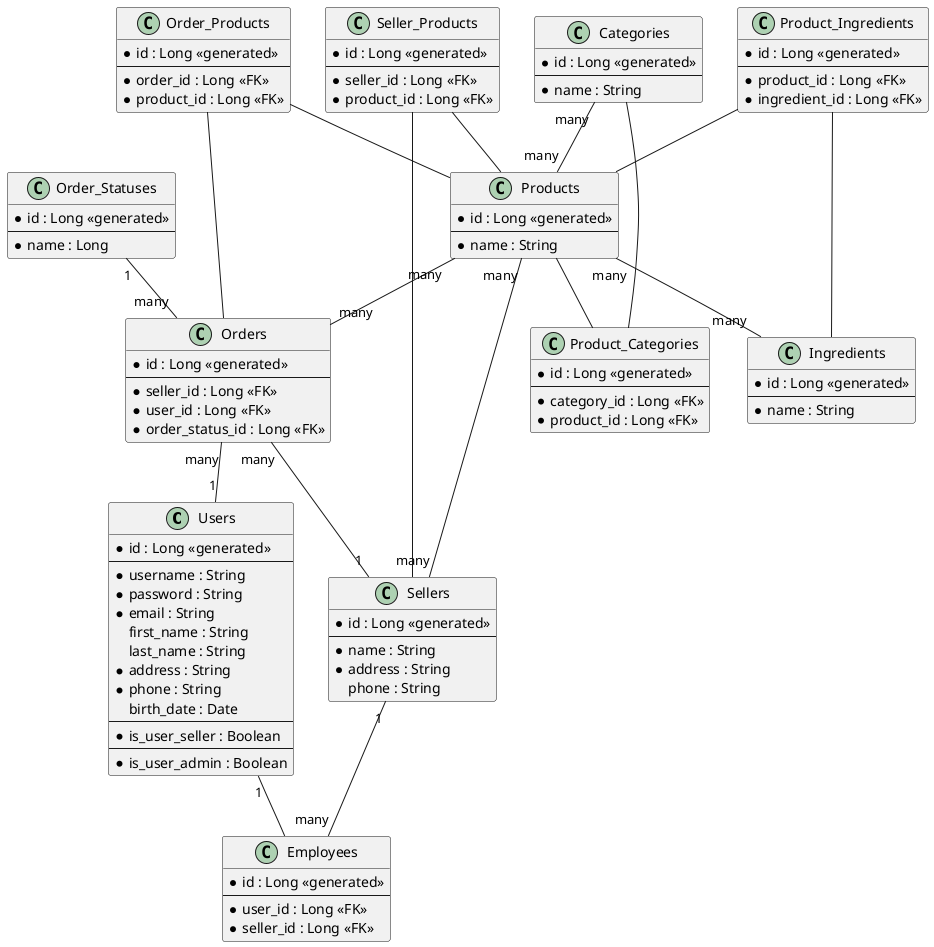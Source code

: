 @startuml

' Zero or One 	|o--
' Exactly One 	||--
' Zero or Many 	}o--
' One or Many 	}|--

' dot = mandatory field

' avoid problems with angled crows feet
'skinparam linetype ortho

class "Users" {
    *id : Long <<generated>>
    --
    *username : String
    *password : String
    *email : String
    first_name : String
    last_name : String
    *address : String
    *phone : String
    birth_date : Date
    --
    *is_user_seller : Boolean
    --
    *is_user_admin : Boolean
}

class "Sellers" {
    *id : Long <<generated>>
    --
    *name : String
    *address : String
    phone : String
}

class "Employees" {
    *id : Long <<generated>>
    --
    *user_id : Long <<FK>>
    *seller_id : Long <<FK>>
}

class "Categories" {
    *id : Long <<generated>>
    --
    *name : String
}

class "Product_Categories" {
    *id : Long <<generated>>
    --
    *category_id : Long <<FK>>
    *product_id : Long <<FK>>
}

class "Ingredients" {
    *id : Long <<generated>>
    --
    *name : String
}

class "Products" {
    *id : Long <<generated>>
    --
    *name : String
}

class "Product_Ingredients" {
    *id : Long <<generated>>
    --
    *product_id : Long <<FK>>
    *ingredient_id : Long <<FK>>
}

class "Seller_Products" {
    *id : Long <<generated>>
    --
    *seller_id : Long <<FK>>
    *product_id : Long <<FK>>
}

class "Order_Statuses" {
    *id : Long <<generated>>
    --
    *name : Long
}

class "Orders" {
    *id : Long <<generated>>
    --
    *seller_id : Long <<FK>>
    *user_id : Long <<FK>>
    *order_status_id : Long <<FK>>
}

class "Order_Products" {
    *id : Long <<generated>>
    --
    *order_id : Long <<FK>>
    *product_id : Long <<FK>>
}

Users "1" -- Employees

Sellers "1" -- "many" Employees

Products "many" -- "many" Sellers
Seller_Products -- Sellers
Seller_Products -- Products

Products "many" -- "many" Ingredients
Product_Ingredients -- Ingredients
Product_Ingredients -- Products

Categories "many" -- "many" Products
Categories -- Product_Categories
Products -- Product_Categories

Orders "many" -- "1" Users

Order_Statuses "1" -- "many" Orders

Products "many" -- "many" Orders
Order_Products -- Products
Order_Products -- Orders

Orders "many" -- "1" Sellers


'e01 }|..|| e02
'e01 }|..|| e03

'e02 }|..|| e05

'e02 }|..|| e04
'e03 }|..|| e04

'e02 }|..|| e06
'e03 }|..|| e06


@enduml
